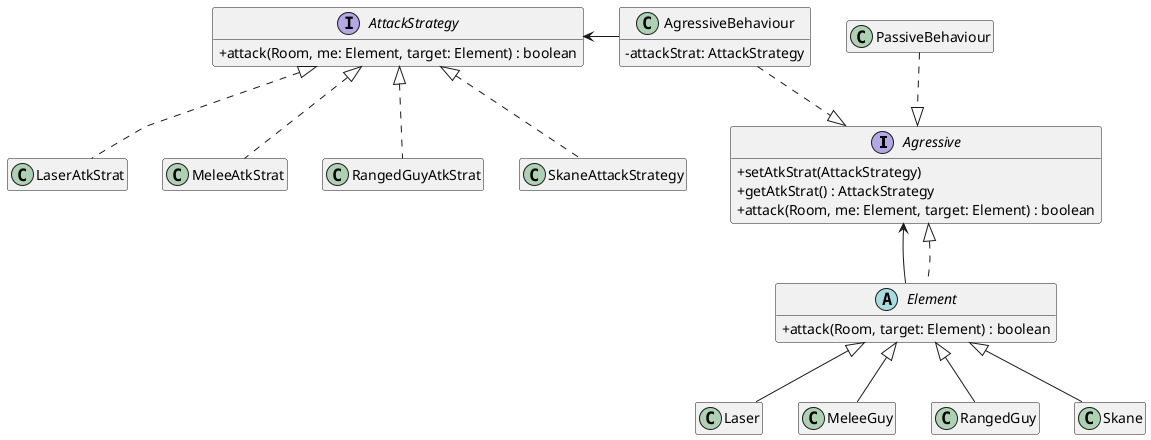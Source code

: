 @startuml

hide empty members
skinparam classAttributeIconSize 0
skinparam linetype polyline
skinparam shadowing false

/' Behaviour '/

interface Agressive {
+ setAtkStrat(AttackStrategy)
+ getAtkStrat() : AttackStrategy
+ attack(Room, me: Element, target: Element) : boolean
}

abstract class Element {
+ attack(Room, target: Element) : boolean
}

class AgressiveBehaviour {
- attackStrat: AttackStrategy
}
class PassiveBehaviour {}

class Laser {}
class MeleeGuy {}
class RangedGuy {}
class Skane {}

/' Attack strats '/

interface AttackStrategy {
+ attack(Room, me: Element, target: Element) : boolean
}

class LaserAtkStrat {}
class MeleeAtkStrat {}
class RangedGuyAtkStrat {}
class SkaneAttackStrategy {}

/' Connections '/

AgressiveBehaviour .down.^ Agressive
PassiveBehaviour .down.^ Agressive

Element -up-> Agressive
Element .up.^ Agressive

Laser -up-^ Element
MeleeGuy -up-^ Element
RangedGuy -up-^ Element
Skane -up-^ Element

LaserAtkStrat .up.^ AttackStrategy
MeleeAtkStrat .up.^ AttackStrategy
RangedGuyAtkStrat .up.^ AttackStrategy
SkaneAttackStrategy .up.^ AttackStrategy

AgressiveBehaviour -left-> AttackStrategy

@enduml
